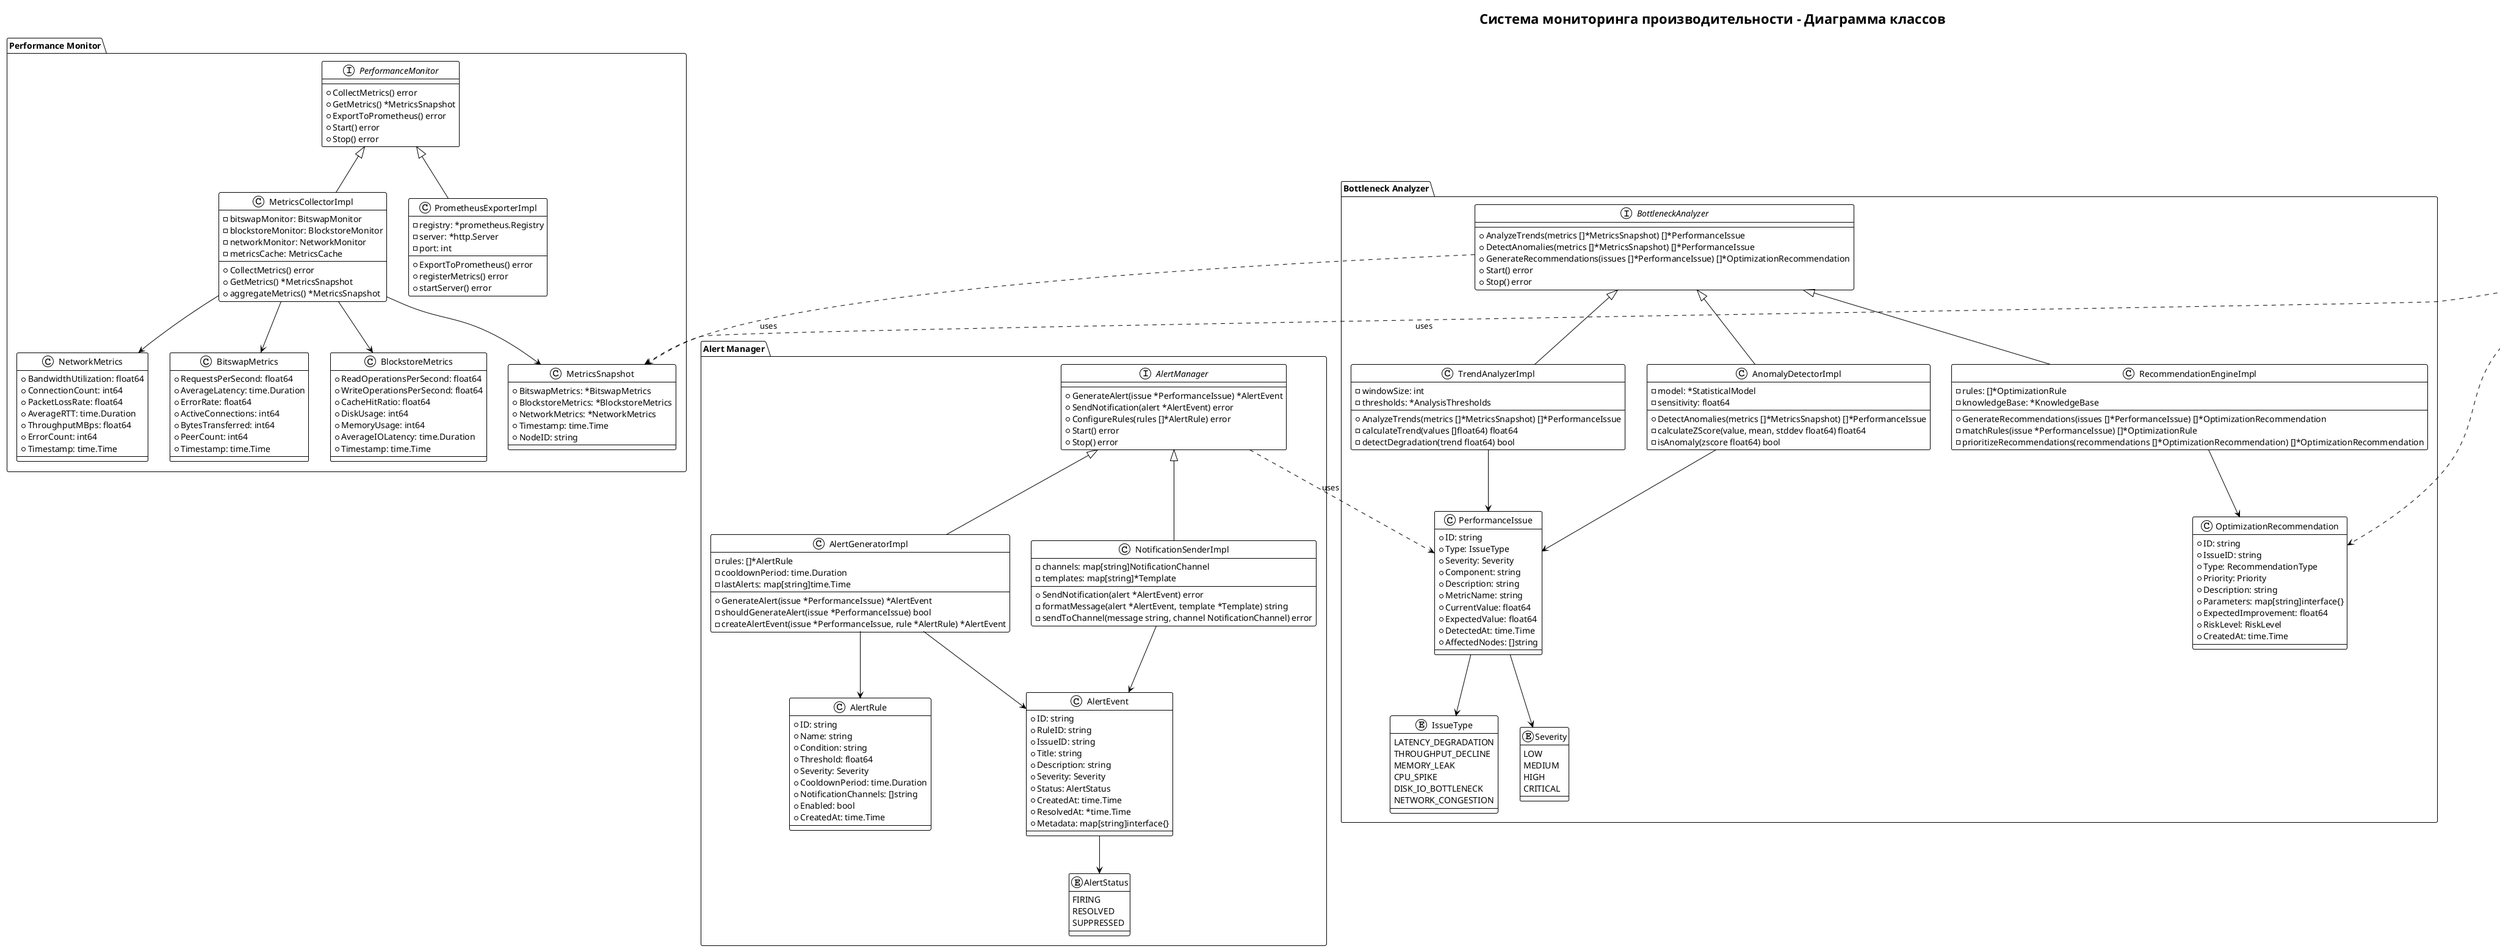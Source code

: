 @startuml Task5-Class-Diagram
!theme plain

title Система мониторинга производительности - Диаграмма классов

package "Performance Monitor" {
    interface PerformanceMonitor {
        +CollectMetrics() error
        +GetMetrics() *MetricsSnapshot
        +ExportToPrometheus() error
        +Start() error
        +Stop() error
    }
    
    class MetricsCollectorImpl {
        -bitswapMonitor: BitswapMonitor
        -blockstoreMonitor: BlockstoreMonitor
        -networkMonitor: NetworkMonitor
        -metricsCache: MetricsCache
        +CollectMetrics() error
        +GetMetrics() *MetricsSnapshot
        +aggregateMetrics() *MetricsSnapshot
    }
    
    class PrometheusExporterImpl {
        -registry: *prometheus.Registry
        -server: *http.Server
        -port: int
        +ExportToPrometheus() error
        +registerMetrics() error
        +startServer() error
    }
    
    class BitswapMetrics {
        +RequestsPerSecond: float64
        +AverageLatency: time.Duration
        +ErrorRate: float64
        +ActiveConnections: int64
        +BytesTransferred: int64
        +PeerCount: int64
        +Timestamp: time.Time
    }
    
    class BlockstoreMetrics {
        +ReadOperationsPerSecond: float64
        +WriteOperationsPerSecond: float64
        +CacheHitRatio: float64
        +DiskUsage: int64
        +MemoryUsage: int64
        +AverageIOLatency: time.Duration
        +Timestamp: time.Time
    }
    
    class NetworkMetrics {
        +BandwidthUtilization: float64
        +ConnectionCount: int64
        +PacketLossRate: float64
        +AverageRTT: time.Duration
        +ThroughputMBps: float64
        +ErrorCount: int64
        +Timestamp: time.Time
    }
    
    class MetricsSnapshot {
        +BitswapMetrics: *BitswapMetrics
        +BlockstoreMetrics: *BlockstoreMetrics
        +NetworkMetrics: *NetworkMetrics
        +Timestamp: time.Time
        +NodeID: string
    }
}

package "Bottleneck Analyzer" {
    interface BottleneckAnalyzer {
        +AnalyzeTrends(metrics []*MetricsSnapshot) []*PerformanceIssue
        +DetectAnomalies(metrics []*MetricsSnapshot) []*PerformanceIssue
        +GenerateRecommendations(issues []*PerformanceIssue) []*OptimizationRecommendation
        +Start() error
        +Stop() error
    }
    
    class TrendAnalyzerImpl {
        -windowSize: int
        -thresholds: *AnalysisThresholds
        +AnalyzeTrends(metrics []*MetricsSnapshot) []*PerformanceIssue
        -calculateTrend(values []float64) float64
        -detectDegradation(trend float64) bool
    }
    
    class AnomalyDetectorImpl {
        -model: *StatisticalModel
        -sensitivity: float64
        +DetectAnomalies(metrics []*MetricsSnapshot) []*PerformanceIssue
        -calculateZScore(value, mean, stddev float64) float64
        -isAnomaly(zscore float64) bool
    }
    
    class RecommendationEngineImpl {
        -rules: []*OptimizationRule
        -knowledgeBase: *KnowledgeBase
        +GenerateRecommendations(issues []*PerformanceIssue) []*OptimizationRecommendation
        -matchRules(issue *PerformanceIssue) []*OptimizationRule
        -prioritizeRecommendations(recommendations []*OptimizationRecommendation) []*OptimizationRecommendation
    }
    
    class PerformanceIssue {
        +ID: string
        +Type: IssueType
        +Severity: Severity
        +Component: string
        +Description: string
        +MetricName: string
        +CurrentValue: float64
        +ExpectedValue: float64
        +DetectedAt: time.Time
        +AffectedNodes: []string
    }
    
    class OptimizationRecommendation {
        +ID: string
        +IssueID: string
        +Type: RecommendationType
        +Priority: Priority
        +Description: string
        +Parameters: map[string]interface{}
        +ExpectedImprovement: float64
        +RiskLevel: RiskLevel
        +CreatedAt: time.Time
    }
    
    enum IssueType {
        LATENCY_DEGRADATION
        THROUGHPUT_DECLINE
        MEMORY_LEAK
        CPU_SPIKE
        DISK_IO_BOTTLENECK
        NETWORK_CONGESTION
    }
    
    enum Severity {
        LOW
        MEDIUM
        HIGH
        CRITICAL
    }
}

package "Alert Manager" {
    interface AlertManager {
        +GenerateAlert(issue *PerformanceIssue) *AlertEvent
        +SendNotification(alert *AlertEvent) error
        +ConfigureRules(rules []*AlertRule) error
        +Start() error
        +Stop() error
    }
    
    class AlertGeneratorImpl {
        -rules: []*AlertRule
        -cooldownPeriod: time.Duration
        -lastAlerts: map[string]time.Time
        +GenerateAlert(issue *PerformanceIssue) *AlertEvent
        -shouldGenerateAlert(issue *PerformanceIssue) bool
        -createAlertEvent(issue *PerformanceIssue, rule *AlertRule) *AlertEvent
    }
    
    class NotificationSenderImpl {
        -channels: map[string]NotificationChannel
        -templates: map[string]*Template
        +SendNotification(alert *AlertEvent) error
        -formatMessage(alert *AlertEvent, template *Template) string
        -sendToChannel(message string, channel NotificationChannel) error
    }
    
    class AlertRule {
        +ID: string
        +Name: string
        +Condition: string
        +Threshold: float64
        +Severity: Severity
        +CooldownPeriod: time.Duration
        +NotificationChannels: []string
        +Enabled: bool
        +CreatedAt: time.Time
    }
    
    class AlertEvent {
        +ID: string
        +RuleID: string
        +IssueID: string
        +Title: string
        +Description: string
        +Severity: Severity
        +Status: AlertStatus
        +CreatedAt: time.Time
        +ResolvedAt: *time.Time
        +Metadata: map[string]interface{}
    }
    
    enum AlertStatus {
        FIRING
        RESOLVED
        SUPPRESSED
    }
}

package "Auto Tuner" {
    interface AutoTuner {
        +PredictOptimalParameters(metrics []*MetricsSnapshot) *TuningParameters
        +OptimizeConfiguration(params *TuningParameters) *OptimizationResult
        +ApplyConfiguration(config *Configuration) error
        +RollbackConfiguration() error
        +Start() error
        +Stop() error
    }
    
    class MLPredictorImpl {
        -model: *MachineLearningModel
        -features: []string
        -scaler: *DataScaler
        +PredictOptimalParameters(metrics []*MetricsSnapshot) *TuningParameters
        -extractFeatures(metrics []*MetricsSnapshot) []float64
        -predict(features []float64) []float64
        -convertToParameters(predictions []float64) *TuningParameters
    }
    
    class ConfigOptimizerImpl {
        -constraints: *OptimizationConstraints
        -objectives: []OptimizationObjective
        +OptimizeConfiguration(params *TuningParameters) *OptimizationResult
        -validateConstraints(params *TuningParameters) error
        -calculateObjectiveScore(config *Configuration) float64
    }
    
    class SafeApplierImpl {
        -backupManager: *BackupManager
        -rollbackTimeout: time.Duration
        -validationChecks: []ValidationCheck
        +ApplyConfiguration(config *Configuration) error
        +RollbackConfiguration() error
        -createBackup() error
        -validateApplication(config *Configuration) error
    }
    
    class TuningParameters {
        +BitswapMaxOutstandingBytesPerPeer: int64
        +BitswapWorkerPoolSize: int
        +BlockstoreCacheSize: int64
        +NetworkConnectionLimits: *ConnectionLimits
        +BufferSizes: *BufferConfiguration
        +Confidence: float64
        +PredictedImprovement: float64
    }
    
    class OptimizationResult {
        +Success: bool
        +AppliedParameters: *TuningParameters
        +ActualImprovement: float64
        +ExecutionTime: time.Duration
        +Errors: []error
        +Timestamp: time.Time
    }
}

' Relationships
PerformanceMonitor <|-- MetricsCollectorImpl
PerformanceMonitor <|-- PrometheusExporterImpl
MetricsCollectorImpl --> BitswapMetrics
MetricsCollectorImpl --> BlockstoreMetrics
MetricsCollectorImpl --> NetworkMetrics
MetricsCollectorImpl --> MetricsSnapshot

BottleneckAnalyzer <|-- TrendAnalyzerImpl
BottleneckAnalyzer <|-- AnomalyDetectorImpl
BottleneckAnalyzer <|-- RecommendationEngineImpl
TrendAnalyzerImpl --> PerformanceIssue
AnomalyDetectorImpl --> PerformanceIssue
RecommendationEngineImpl --> OptimizationRecommendation
PerformanceIssue --> IssueType
PerformanceIssue --> Severity

AlertManager <|-- AlertGeneratorImpl
AlertManager <|-- NotificationSenderImpl
AlertGeneratorImpl --> AlertRule
AlertGeneratorImpl --> AlertEvent
NotificationSenderImpl --> AlertEvent
AlertEvent --> AlertStatus

AutoTuner <|-- MLPredictorImpl
AutoTuner <|-- ConfigOptimizerImpl
AutoTuner <|-- SafeApplierImpl
MLPredictorImpl --> TuningParameters
ConfigOptimizerImpl --> OptimizationResult
SafeApplierImpl --> OptimizationResult

' Cross-package relationships
BottleneckAnalyzer ..> MetricsSnapshot : uses
AlertManager ..> PerformanceIssue : uses
AutoTuner ..> OptimizationRecommendation : uses
AutoTuner ..> MetricsSnapshot : uses

@enduml